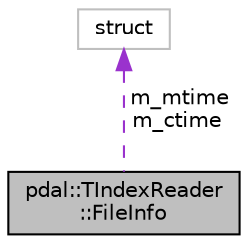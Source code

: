 digraph "pdal::TIndexReader::FileInfo"
{
  edge [fontname="Helvetica",fontsize="10",labelfontname="Helvetica",labelfontsize="10"];
  node [fontname="Helvetica",fontsize="10",shape=record];
  Node1 [label="pdal::TIndexReader\l::FileInfo",height=0.2,width=0.4,color="black", fillcolor="grey75", style="filled", fontcolor="black"];
  Node2 -> Node1 [dir="back",color="darkorchid3",fontsize="10",style="dashed",label=" m_mtime\nm_ctime" ,fontname="Helvetica"];
  Node2 [label="struct",height=0.2,width=0.4,color="grey75", fillcolor="white", style="filled"];
}
